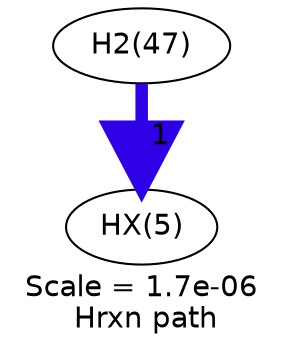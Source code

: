 digraph reaction_paths {
center=1;
s11 -> s54[fontname="Helvetica", style="setlinewidth(6)", arrowsize=3, color="0.7, 1.5, 0.9"
, label=" 1"];
s11 [ fontname="Helvetica", label="H2(47)"];
s54 [ fontname="Helvetica", label="HX(5)"];
 label = "Scale = 1.7e-06\l Hrxn path";
 fontname = "Helvetica";
}
